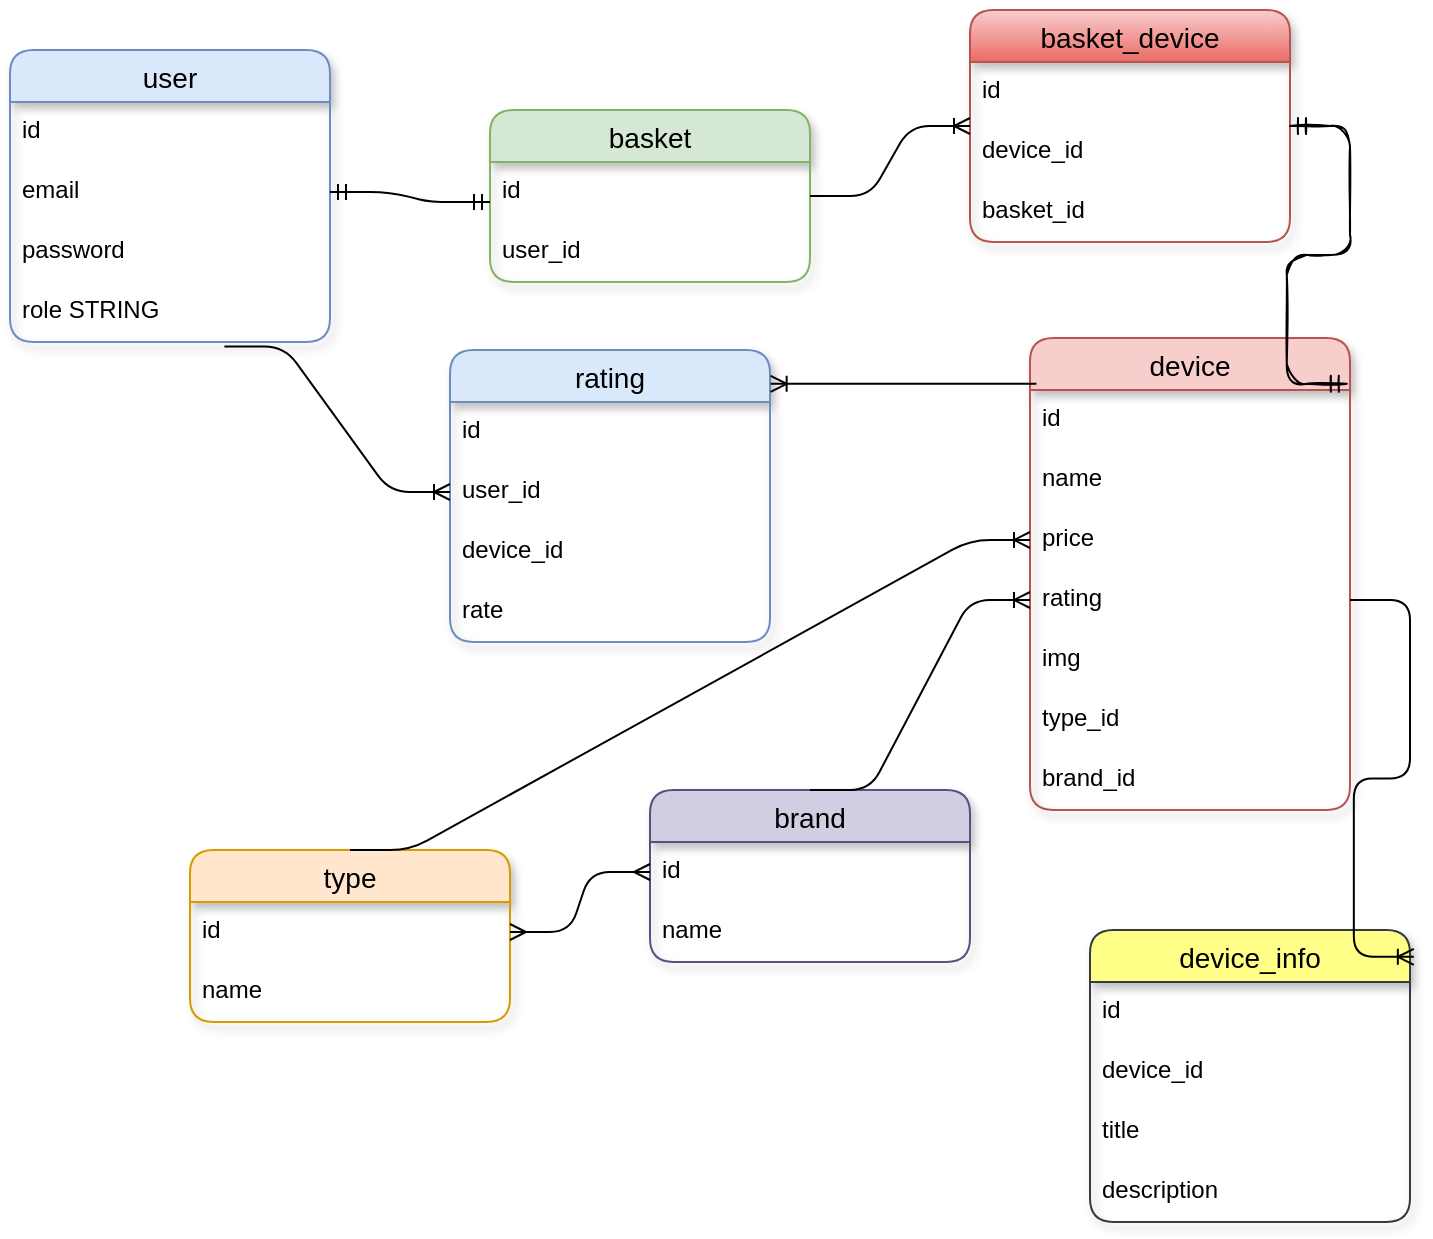 <mxfile version="15.0.4" type="device"><diagram id="smduefK7Jb0lXDM7x_od" name="Page-1"><mxGraphModel dx="1038" dy="547" grid="1" gridSize="10" guides="1" tooltips="1" connect="1" arrows="1" fold="1" page="1" pageScale="1" pageWidth="827" pageHeight="1169" math="0" shadow="0"><root><mxCell id="0"/><mxCell id="1" parent="0"/><mxCell id="jrfY4xiW8WQQx51ngyGz-1" value="user" style="swimlane;fontStyle=0;childLayout=stackLayout;horizontal=1;startSize=26;horizontalStack=0;resizeParent=1;resizeParentMax=0;resizeLast=0;collapsible=1;marginBottom=0;align=center;fontSize=14;fillColor=#dae8fc;strokeColor=#6c8ebf;rounded=1;shadow=1;sketch=0;glass=0;" vertex="1" parent="1"><mxGeometry x="80" y="40" width="160" height="146" as="geometry"/></mxCell><mxCell id="jrfY4xiW8WQQx51ngyGz-2" value="id" style="text;strokeColor=none;fillColor=none;spacingLeft=4;spacingRight=4;overflow=hidden;rotatable=0;points=[[0,0.5],[1,0.5]];portConstraint=eastwest;fontSize=12;" vertex="1" parent="jrfY4xiW8WQQx51ngyGz-1"><mxGeometry y="26" width="160" height="30" as="geometry"/></mxCell><mxCell id="jrfY4xiW8WQQx51ngyGz-3" value="email" style="text;strokeColor=none;fillColor=none;spacingLeft=4;spacingRight=4;overflow=hidden;rotatable=0;points=[[0,0.5],[1,0.5]];portConstraint=eastwest;fontSize=12;" vertex="1" parent="jrfY4xiW8WQQx51ngyGz-1"><mxGeometry y="56" width="160" height="30" as="geometry"/></mxCell><mxCell id="jrfY4xiW8WQQx51ngyGz-4" value="password" style="text;strokeColor=none;fillColor=none;spacingLeft=4;spacingRight=4;overflow=hidden;rotatable=0;points=[[0,0.5],[1,0.5]];portConstraint=eastwest;fontSize=12;" vertex="1" parent="jrfY4xiW8WQQx51ngyGz-1"><mxGeometry y="86" width="160" height="30" as="geometry"/></mxCell><mxCell id="jrfY4xiW8WQQx51ngyGz-5" value="role STRING" style="text;strokeColor=none;fillColor=none;spacingLeft=4;spacingRight=4;overflow=hidden;rotatable=0;points=[[0,0.5],[1,0.5]];portConstraint=eastwest;fontSize=12;" vertex="1" parent="jrfY4xiW8WQQx51ngyGz-1"><mxGeometry y="116" width="160" height="30" as="geometry"/></mxCell><mxCell id="jrfY4xiW8WQQx51ngyGz-6" value="basket" style="swimlane;fontStyle=0;childLayout=stackLayout;horizontal=1;startSize=26;horizontalStack=0;resizeParent=1;resizeParentMax=0;resizeLast=0;collapsible=1;marginBottom=0;align=center;fontSize=14;fillColor=#d5e8d4;strokeColor=#82b366;rounded=1;shadow=1;sketch=0;" vertex="1" parent="1"><mxGeometry x="320" y="70" width="160" height="86" as="geometry"/></mxCell><mxCell id="jrfY4xiW8WQQx51ngyGz-7" value="id" style="text;strokeColor=none;fillColor=none;spacingLeft=4;spacingRight=4;overflow=hidden;rotatable=0;points=[[0,0.5],[1,0.5]];portConstraint=eastwest;fontSize=12;" vertex="1" parent="jrfY4xiW8WQQx51ngyGz-6"><mxGeometry y="26" width="160" height="30" as="geometry"/></mxCell><mxCell id="jrfY4xiW8WQQx51ngyGz-8" value="user_id" style="text;strokeColor=none;fillColor=none;spacingLeft=4;spacingRight=4;overflow=hidden;rotatable=0;points=[[0,0.5],[1,0.5]];portConstraint=eastwest;fontSize=12;" vertex="1" parent="jrfY4xiW8WQQx51ngyGz-6"><mxGeometry y="56" width="160" height="30" as="geometry"/></mxCell><mxCell id="jrfY4xiW8WQQx51ngyGz-12" value="" style="edgeStyle=entityRelationEdgeStyle;fontSize=12;html=1;endArrow=ERmandOne;startArrow=ERmandOne;exitX=1;exitY=0.5;exitDx=0;exitDy=0;" edge="1" parent="1" source="jrfY4xiW8WQQx51ngyGz-3"><mxGeometry width="100" height="100" relative="1" as="geometry"><mxPoint x="220" y="216" as="sourcePoint"/><mxPoint x="320" y="116" as="targetPoint"/></mxGeometry></mxCell><mxCell id="jrfY4xiW8WQQx51ngyGz-13" value="device" style="swimlane;fontStyle=0;childLayout=stackLayout;horizontal=1;startSize=26;horizontalStack=0;resizeParent=1;resizeParentMax=0;resizeLast=0;collapsible=1;marginBottom=0;align=center;fontSize=14;fillColor=#f8cecc;strokeColor=#b85450;rounded=1;shadow=1;" vertex="1" parent="1"><mxGeometry x="590" y="184" width="160" height="236" as="geometry"/></mxCell><mxCell id="jrfY4xiW8WQQx51ngyGz-14" value="id" style="text;strokeColor=none;fillColor=none;spacingLeft=4;spacingRight=4;overflow=hidden;rotatable=0;points=[[0,0.5],[1,0.5]];portConstraint=eastwest;fontSize=12;" vertex="1" parent="jrfY4xiW8WQQx51ngyGz-13"><mxGeometry y="26" width="160" height="30" as="geometry"/></mxCell><mxCell id="jrfY4xiW8WQQx51ngyGz-16" value="name" style="text;strokeColor=none;fillColor=none;spacingLeft=4;spacingRight=4;overflow=hidden;rotatable=0;points=[[0,0.5],[1,0.5]];portConstraint=eastwest;fontSize=12;" vertex="1" parent="jrfY4xiW8WQQx51ngyGz-13"><mxGeometry y="56" width="160" height="30" as="geometry"/></mxCell><mxCell id="jrfY4xiW8WQQx51ngyGz-17" value="price" style="text;strokeColor=none;fillColor=none;spacingLeft=4;spacingRight=4;overflow=hidden;rotatable=0;points=[[0,0.5],[1,0.5]];portConstraint=eastwest;fontSize=12;" vertex="1" parent="jrfY4xiW8WQQx51ngyGz-13"><mxGeometry y="86" width="160" height="30" as="geometry"/></mxCell><mxCell id="jrfY4xiW8WQQx51ngyGz-18" value="rating" style="text;strokeColor=none;fillColor=none;spacingLeft=4;spacingRight=4;overflow=hidden;rotatable=0;points=[[0,0.5],[1,0.5]];portConstraint=eastwest;fontSize=12;" vertex="1" parent="jrfY4xiW8WQQx51ngyGz-13"><mxGeometry y="116" width="160" height="30" as="geometry"/></mxCell><mxCell id="jrfY4xiW8WQQx51ngyGz-15" value="img" style="text;strokeColor=none;fillColor=none;spacingLeft=4;spacingRight=4;overflow=hidden;rotatable=0;points=[[0,0.5],[1,0.5]];portConstraint=eastwest;fontSize=12;" vertex="1" parent="jrfY4xiW8WQQx51ngyGz-13"><mxGeometry y="146" width="160" height="30" as="geometry"/></mxCell><mxCell id="jrfY4xiW8WQQx51ngyGz-19" value="type_id" style="text;strokeColor=none;fillColor=none;spacingLeft=4;spacingRight=4;overflow=hidden;rotatable=0;points=[[0,0.5],[1,0.5]];portConstraint=eastwest;fontSize=12;" vertex="1" parent="jrfY4xiW8WQQx51ngyGz-13"><mxGeometry y="176" width="160" height="30" as="geometry"/></mxCell><mxCell id="jrfY4xiW8WQQx51ngyGz-20" value="brand_id" style="text;strokeColor=none;fillColor=none;spacingLeft=4;spacingRight=4;overflow=hidden;rotatable=0;points=[[0,0.5],[1,0.5]];portConstraint=eastwest;fontSize=12;" vertex="1" parent="jrfY4xiW8WQQx51ngyGz-13"><mxGeometry y="206" width="160" height="30" as="geometry"/></mxCell><mxCell id="jrfY4xiW8WQQx51ngyGz-21" value="type" style="swimlane;fontStyle=0;childLayout=stackLayout;horizontal=1;startSize=26;horizontalStack=0;resizeParent=1;resizeParentMax=0;resizeLast=0;collapsible=1;marginBottom=0;align=center;fontSize=14;fillColor=#ffe6cc;strokeColor=#d79b00;rounded=1;shadow=1;sketch=0;" vertex="1" parent="1"><mxGeometry x="170" y="440" width="160" height="86" as="geometry"/></mxCell><mxCell id="jrfY4xiW8WQQx51ngyGz-22" value="id" style="text;strokeColor=none;fillColor=none;spacingLeft=4;spacingRight=4;overflow=hidden;rotatable=0;points=[[0,0.5],[1,0.5]];portConstraint=eastwest;fontSize=12;" vertex="1" parent="jrfY4xiW8WQQx51ngyGz-21"><mxGeometry y="26" width="160" height="30" as="geometry"/></mxCell><mxCell id="jrfY4xiW8WQQx51ngyGz-23" value="name" style="text;strokeColor=none;fillColor=none;spacingLeft=4;spacingRight=4;overflow=hidden;rotatable=0;points=[[0,0.5],[1,0.5]];portConstraint=eastwest;fontSize=12;" vertex="1" parent="jrfY4xiW8WQQx51ngyGz-21"><mxGeometry y="56" width="160" height="30" as="geometry"/></mxCell><mxCell id="jrfY4xiW8WQQx51ngyGz-29" value="brand" style="swimlane;fontStyle=0;childLayout=stackLayout;horizontal=1;startSize=26;horizontalStack=0;resizeParent=1;resizeParentMax=0;resizeLast=0;collapsible=1;marginBottom=0;align=center;fontSize=14;fillColor=#d0cee2;strokeColor=#56517e;rounded=1;shadow=1;sketch=0;" vertex="1" parent="1"><mxGeometry x="400" y="410" width="160" height="86" as="geometry"/></mxCell><mxCell id="jrfY4xiW8WQQx51ngyGz-30" value="id" style="text;strokeColor=none;fillColor=none;spacingLeft=4;spacingRight=4;overflow=hidden;rotatable=0;points=[[0,0.5],[1,0.5]];portConstraint=eastwest;fontSize=12;" vertex="1" parent="jrfY4xiW8WQQx51ngyGz-29"><mxGeometry y="26" width="160" height="30" as="geometry"/></mxCell><mxCell id="jrfY4xiW8WQQx51ngyGz-31" value="name" style="text;strokeColor=none;fillColor=none;spacingLeft=4;spacingRight=4;overflow=hidden;rotatable=0;points=[[0,0.5],[1,0.5]];portConstraint=eastwest;fontSize=12;" vertex="1" parent="jrfY4xiW8WQQx51ngyGz-29"><mxGeometry y="56" width="160" height="30" as="geometry"/></mxCell><mxCell id="jrfY4xiW8WQQx51ngyGz-37" value="" style="edgeStyle=entityRelationEdgeStyle;fontSize=12;html=1;endArrow=ERoneToMany;entryX=0;entryY=0.5;entryDx=0;entryDy=0;exitX=0.5;exitY=0;exitDx=0;exitDy=0;" edge="1" parent="1" source="jrfY4xiW8WQQx51ngyGz-21" target="jrfY4xiW8WQQx51ngyGz-17"><mxGeometry width="100" height="100" relative="1" as="geometry"><mxPoint x="190" y="349" as="sourcePoint"/><mxPoint x="290" y="249" as="targetPoint"/></mxGeometry></mxCell><mxCell id="jrfY4xiW8WQQx51ngyGz-38" value="" style="edgeStyle=entityRelationEdgeStyle;fontSize=12;html=1;endArrow=ERoneToMany;entryX=0;entryY=0.5;entryDx=0;entryDy=0;exitX=0.5;exitY=0;exitDx=0;exitDy=0;" edge="1" parent="1" source="jrfY4xiW8WQQx51ngyGz-29" target="jrfY4xiW8WQQx51ngyGz-18"><mxGeometry width="100" height="100" relative="1" as="geometry"><mxPoint x="420" y="349" as="sourcePoint"/><mxPoint x="520" y="249" as="targetPoint"/></mxGeometry></mxCell><mxCell id="jrfY4xiW8WQQx51ngyGz-39" value="" style="edgeStyle=entityRelationEdgeStyle;fontSize=12;html=1;endArrow=ERmany;startArrow=ERmany;exitX=1;exitY=0.5;exitDx=0;exitDy=0;entryX=0;entryY=0.5;entryDx=0;entryDy=0;" edge="1" parent="1" source="jrfY4xiW8WQQx51ngyGz-22" target="jrfY4xiW8WQQx51ngyGz-30"><mxGeometry width="100" height="100" relative="1" as="geometry"><mxPoint x="360" y="330" as="sourcePoint"/><mxPoint x="460" y="230" as="targetPoint"/></mxGeometry></mxCell><mxCell id="jrfY4xiW8WQQx51ngyGz-40" value="device_info" style="swimlane;fontStyle=0;childLayout=stackLayout;horizontal=1;startSize=26;horizontalStack=0;resizeParent=1;resizeParentMax=0;resizeLast=0;collapsible=1;marginBottom=0;align=center;fontSize=14;fillColor=#ffff88;strokeColor=#36393d;rounded=1;shadow=1;sketch=0;" vertex="1" parent="1"><mxGeometry x="620" y="480" width="160" height="146" as="geometry"/></mxCell><mxCell id="jrfY4xiW8WQQx51ngyGz-41" value="id" style="text;strokeColor=none;fillColor=none;spacingLeft=4;spacingRight=4;overflow=hidden;rotatable=0;points=[[0,0.5],[1,0.5]];portConstraint=eastwest;fontSize=12;" vertex="1" parent="jrfY4xiW8WQQx51ngyGz-40"><mxGeometry y="26" width="160" height="30" as="geometry"/></mxCell><mxCell id="jrfY4xiW8WQQx51ngyGz-42" value="device_id" style="text;strokeColor=none;fillColor=none;spacingLeft=4;spacingRight=4;overflow=hidden;rotatable=0;points=[[0,0.5],[1,0.5]];portConstraint=eastwest;fontSize=12;" vertex="1" parent="jrfY4xiW8WQQx51ngyGz-40"><mxGeometry y="56" width="160" height="30" as="geometry"/></mxCell><mxCell id="jrfY4xiW8WQQx51ngyGz-44" value="title" style="text;strokeColor=none;fillColor=none;spacingLeft=4;spacingRight=4;overflow=hidden;rotatable=0;points=[[0,0.5],[1,0.5]];portConstraint=eastwest;fontSize=12;" vertex="1" parent="jrfY4xiW8WQQx51ngyGz-40"><mxGeometry y="86" width="160" height="30" as="geometry"/></mxCell><mxCell id="jrfY4xiW8WQQx51ngyGz-43" value="description" style="text;strokeColor=none;fillColor=none;spacingLeft=4;spacingRight=4;overflow=hidden;rotatable=0;points=[[0,0.5],[1,0.5]];portConstraint=eastwest;fontSize=12;" vertex="1" parent="jrfY4xiW8WQQx51ngyGz-40"><mxGeometry y="116" width="160" height="30" as="geometry"/></mxCell><mxCell id="jrfY4xiW8WQQx51ngyGz-46" value="" style="edgeStyle=entityRelationEdgeStyle;fontSize=12;html=1;endArrow=ERoneToMany;entryX=1.012;entryY=0.092;entryDx=0;entryDy=0;entryPerimeter=0;exitX=1;exitY=0.5;exitDx=0;exitDy=0;" edge="1" parent="1" source="jrfY4xiW8WQQx51ngyGz-18" target="jrfY4xiW8WQQx51ngyGz-40"><mxGeometry width="100" height="100" relative="1" as="geometry"><mxPoint x="630" y="309" as="sourcePoint"/><mxPoint x="600" y="451" as="targetPoint"/></mxGeometry></mxCell><mxCell id="jrfY4xiW8WQQx51ngyGz-47" value="basket_device" style="swimlane;fontStyle=0;childLayout=stackLayout;horizontal=1;startSize=26;horizontalStack=0;resizeParent=1;resizeParentMax=0;resizeLast=0;collapsible=1;marginBottom=0;align=center;fontSize=14;fillColor=#f8cecc;strokeColor=#b85450;rounded=1;shadow=1;sketch=0;gradientColor=#ea6b66;" vertex="1" parent="1"><mxGeometry x="560" y="20" width="160" height="116" as="geometry"/></mxCell><mxCell id="jrfY4xiW8WQQx51ngyGz-48" value="id" style="text;strokeColor=none;fillColor=none;spacingLeft=4;spacingRight=4;overflow=hidden;rotatable=0;points=[[0,0.5],[1,0.5]];portConstraint=eastwest;fontSize=12;" vertex="1" parent="jrfY4xiW8WQQx51ngyGz-47"><mxGeometry y="26" width="160" height="30" as="geometry"/></mxCell><mxCell id="jrfY4xiW8WQQx51ngyGz-49" value="device_id" style="text;strokeColor=none;fillColor=none;spacingLeft=4;spacingRight=4;overflow=hidden;rotatable=0;points=[[0,0.5],[1,0.5]];portConstraint=eastwest;fontSize=12;" vertex="1" parent="jrfY4xiW8WQQx51ngyGz-47"><mxGeometry y="56" width="160" height="30" as="geometry"/></mxCell><mxCell id="jrfY4xiW8WQQx51ngyGz-50" value="basket_id" style="text;strokeColor=none;fillColor=none;spacingLeft=4;spacingRight=4;overflow=hidden;rotatable=0;points=[[0,0.5],[1,0.5]];portConstraint=eastwest;fontSize=12;" vertex="1" parent="jrfY4xiW8WQQx51ngyGz-47"><mxGeometry y="86" width="160" height="30" as="geometry"/></mxCell><mxCell id="jrfY4xiW8WQQx51ngyGz-51" value="" style="edgeStyle=entityRelationEdgeStyle;fontSize=12;html=1;endArrow=ERmandOne;startArrow=ERmandOne;entryX=0.99;entryY=0.097;entryDx=0;entryDy=0;entryPerimeter=0;shadow=0;sketch=1;" edge="1" parent="1" source="jrfY4xiW8WQQx51ngyGz-47" target="jrfY4xiW8WQQx51ngyGz-13"><mxGeometry width="100" height="100" relative="1" as="geometry"><mxPoint x="470" y="280" as="sourcePoint"/><mxPoint x="570" y="180" as="targetPoint"/></mxGeometry></mxCell><mxCell id="jrfY4xiW8WQQx51ngyGz-52" value="" style="edgeStyle=entityRelationEdgeStyle;fontSize=12;html=1;endArrow=ERoneToMany;" edge="1" parent="1" source="jrfY4xiW8WQQx51ngyGz-6" target="jrfY4xiW8WQQx51ngyGz-47"><mxGeometry width="100" height="100" relative="1" as="geometry"><mxPoint x="470" y="280" as="sourcePoint"/><mxPoint x="570" y="180" as="targetPoint"/></mxGeometry></mxCell><mxCell id="jrfY4xiW8WQQx51ngyGz-53" value="rating" style="swimlane;fontStyle=0;childLayout=stackLayout;horizontal=1;startSize=26;horizontalStack=0;resizeParent=1;resizeParentMax=0;resizeLast=0;collapsible=1;marginBottom=0;align=center;fontSize=14;fillColor=#dae8fc;strokeColor=#6c8ebf;rounded=1;shadow=1;sketch=0;glass=0;" vertex="1" parent="1"><mxGeometry x="300" y="190" width="160" height="146" as="geometry"/></mxCell><mxCell id="jrfY4xiW8WQQx51ngyGz-54" value="id" style="text;strokeColor=none;fillColor=none;spacingLeft=4;spacingRight=4;overflow=hidden;rotatable=0;points=[[0,0.5],[1,0.5]];portConstraint=eastwest;fontSize=12;" vertex="1" parent="jrfY4xiW8WQQx51ngyGz-53"><mxGeometry y="26" width="160" height="30" as="geometry"/></mxCell><mxCell id="jrfY4xiW8WQQx51ngyGz-55" value="user_id" style="text;strokeColor=none;fillColor=none;spacingLeft=4;spacingRight=4;overflow=hidden;rotatable=0;points=[[0,0.5],[1,0.5]];portConstraint=eastwest;fontSize=12;" vertex="1" parent="jrfY4xiW8WQQx51ngyGz-53"><mxGeometry y="56" width="160" height="30" as="geometry"/></mxCell><mxCell id="jrfY4xiW8WQQx51ngyGz-56" value="device_id" style="text;strokeColor=none;fillColor=none;spacingLeft=4;spacingRight=4;overflow=hidden;rotatable=0;points=[[0,0.5],[1,0.5]];portConstraint=eastwest;fontSize=12;" vertex="1" parent="jrfY4xiW8WQQx51ngyGz-53"><mxGeometry y="86" width="160" height="30" as="geometry"/></mxCell><mxCell id="jrfY4xiW8WQQx51ngyGz-57" value="rate" style="text;strokeColor=none;fillColor=none;spacingLeft=4;spacingRight=4;overflow=hidden;rotatable=0;points=[[0,0.5],[1,0.5]];portConstraint=eastwest;fontSize=12;" vertex="1" parent="jrfY4xiW8WQQx51ngyGz-53"><mxGeometry y="116" width="160" height="30" as="geometry"/></mxCell><mxCell id="jrfY4xiW8WQQx51ngyGz-58" value="" style="edgeStyle=entityRelationEdgeStyle;fontSize=12;html=1;endArrow=ERoneToMany;shadow=0;entryX=0;entryY=0.5;entryDx=0;entryDy=0;exitX=0.67;exitY=1.073;exitDx=0;exitDy=0;exitPerimeter=0;" edge="1" parent="1" source="jrfY4xiW8WQQx51ngyGz-5" target="jrfY4xiW8WQQx51ngyGz-55"><mxGeometry width="100" height="100" relative="1" as="geometry"><mxPoint x="470" y="300" as="sourcePoint"/><mxPoint x="570" y="200" as="targetPoint"/></mxGeometry></mxCell><mxCell id="jrfY4xiW8WQQx51ngyGz-59" value="" style="edgeStyle=entityRelationEdgeStyle;fontSize=12;html=1;endArrow=ERoneToMany;shadow=0;entryX=1.002;entryY=0.116;entryDx=0;entryDy=0;entryPerimeter=0;exitX=0.02;exitY=0.097;exitDx=0;exitDy=0;exitPerimeter=0;" edge="1" parent="1" source="jrfY4xiW8WQQx51ngyGz-13" target="jrfY4xiW8WQQx51ngyGz-53"><mxGeometry width="100" height="100" relative="1" as="geometry"><mxPoint x="470" y="300" as="sourcePoint"/><mxPoint x="570" y="200" as="targetPoint"/></mxGeometry></mxCell></root></mxGraphModel></diagram></mxfile>